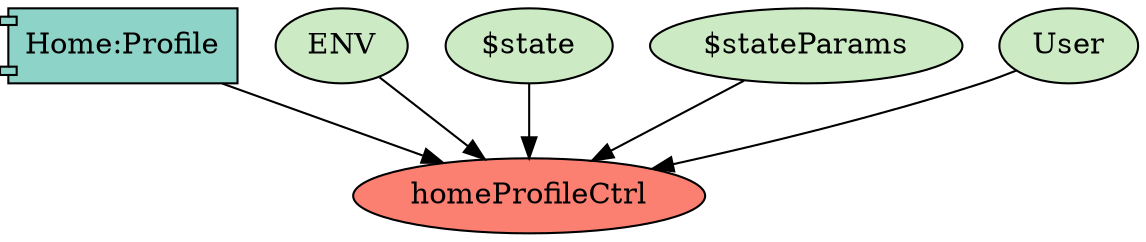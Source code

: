digraph dependencies {
  node[shape="component",style="filled",colorscheme=set312]


    node[shape="component"]
    "Home:Profile"[label="Home:Profile", fillcolor=1]

    


    node[shape="ellipse"]
    


    
      "homeProfileCtrl"[label="homeProfileCtrl", fillcolor=4]
      "Home:Profile" -> "homeProfileCtrl"
    

    

    

    node[shape="rectangle"]
    

    node[shape="note"]
    

    node[shape="folder"]
    







    node[shape="ellipse",style="filled", fillcolor=11]
    

    

    


    
      
        "ENV"[label="ENV"]
        "ENV" -> "homeProfileCtrl"
      
        "$state"[label="$state"]
        "$state" -> "homeProfileCtrl"
      
        "$stateParams"[label="$stateParams"]
        "$stateParams" -> "homeProfileCtrl"
      
        "User"[label="User"]
        "User" -> "homeProfileCtrl"
      
    

    

    

    


}
